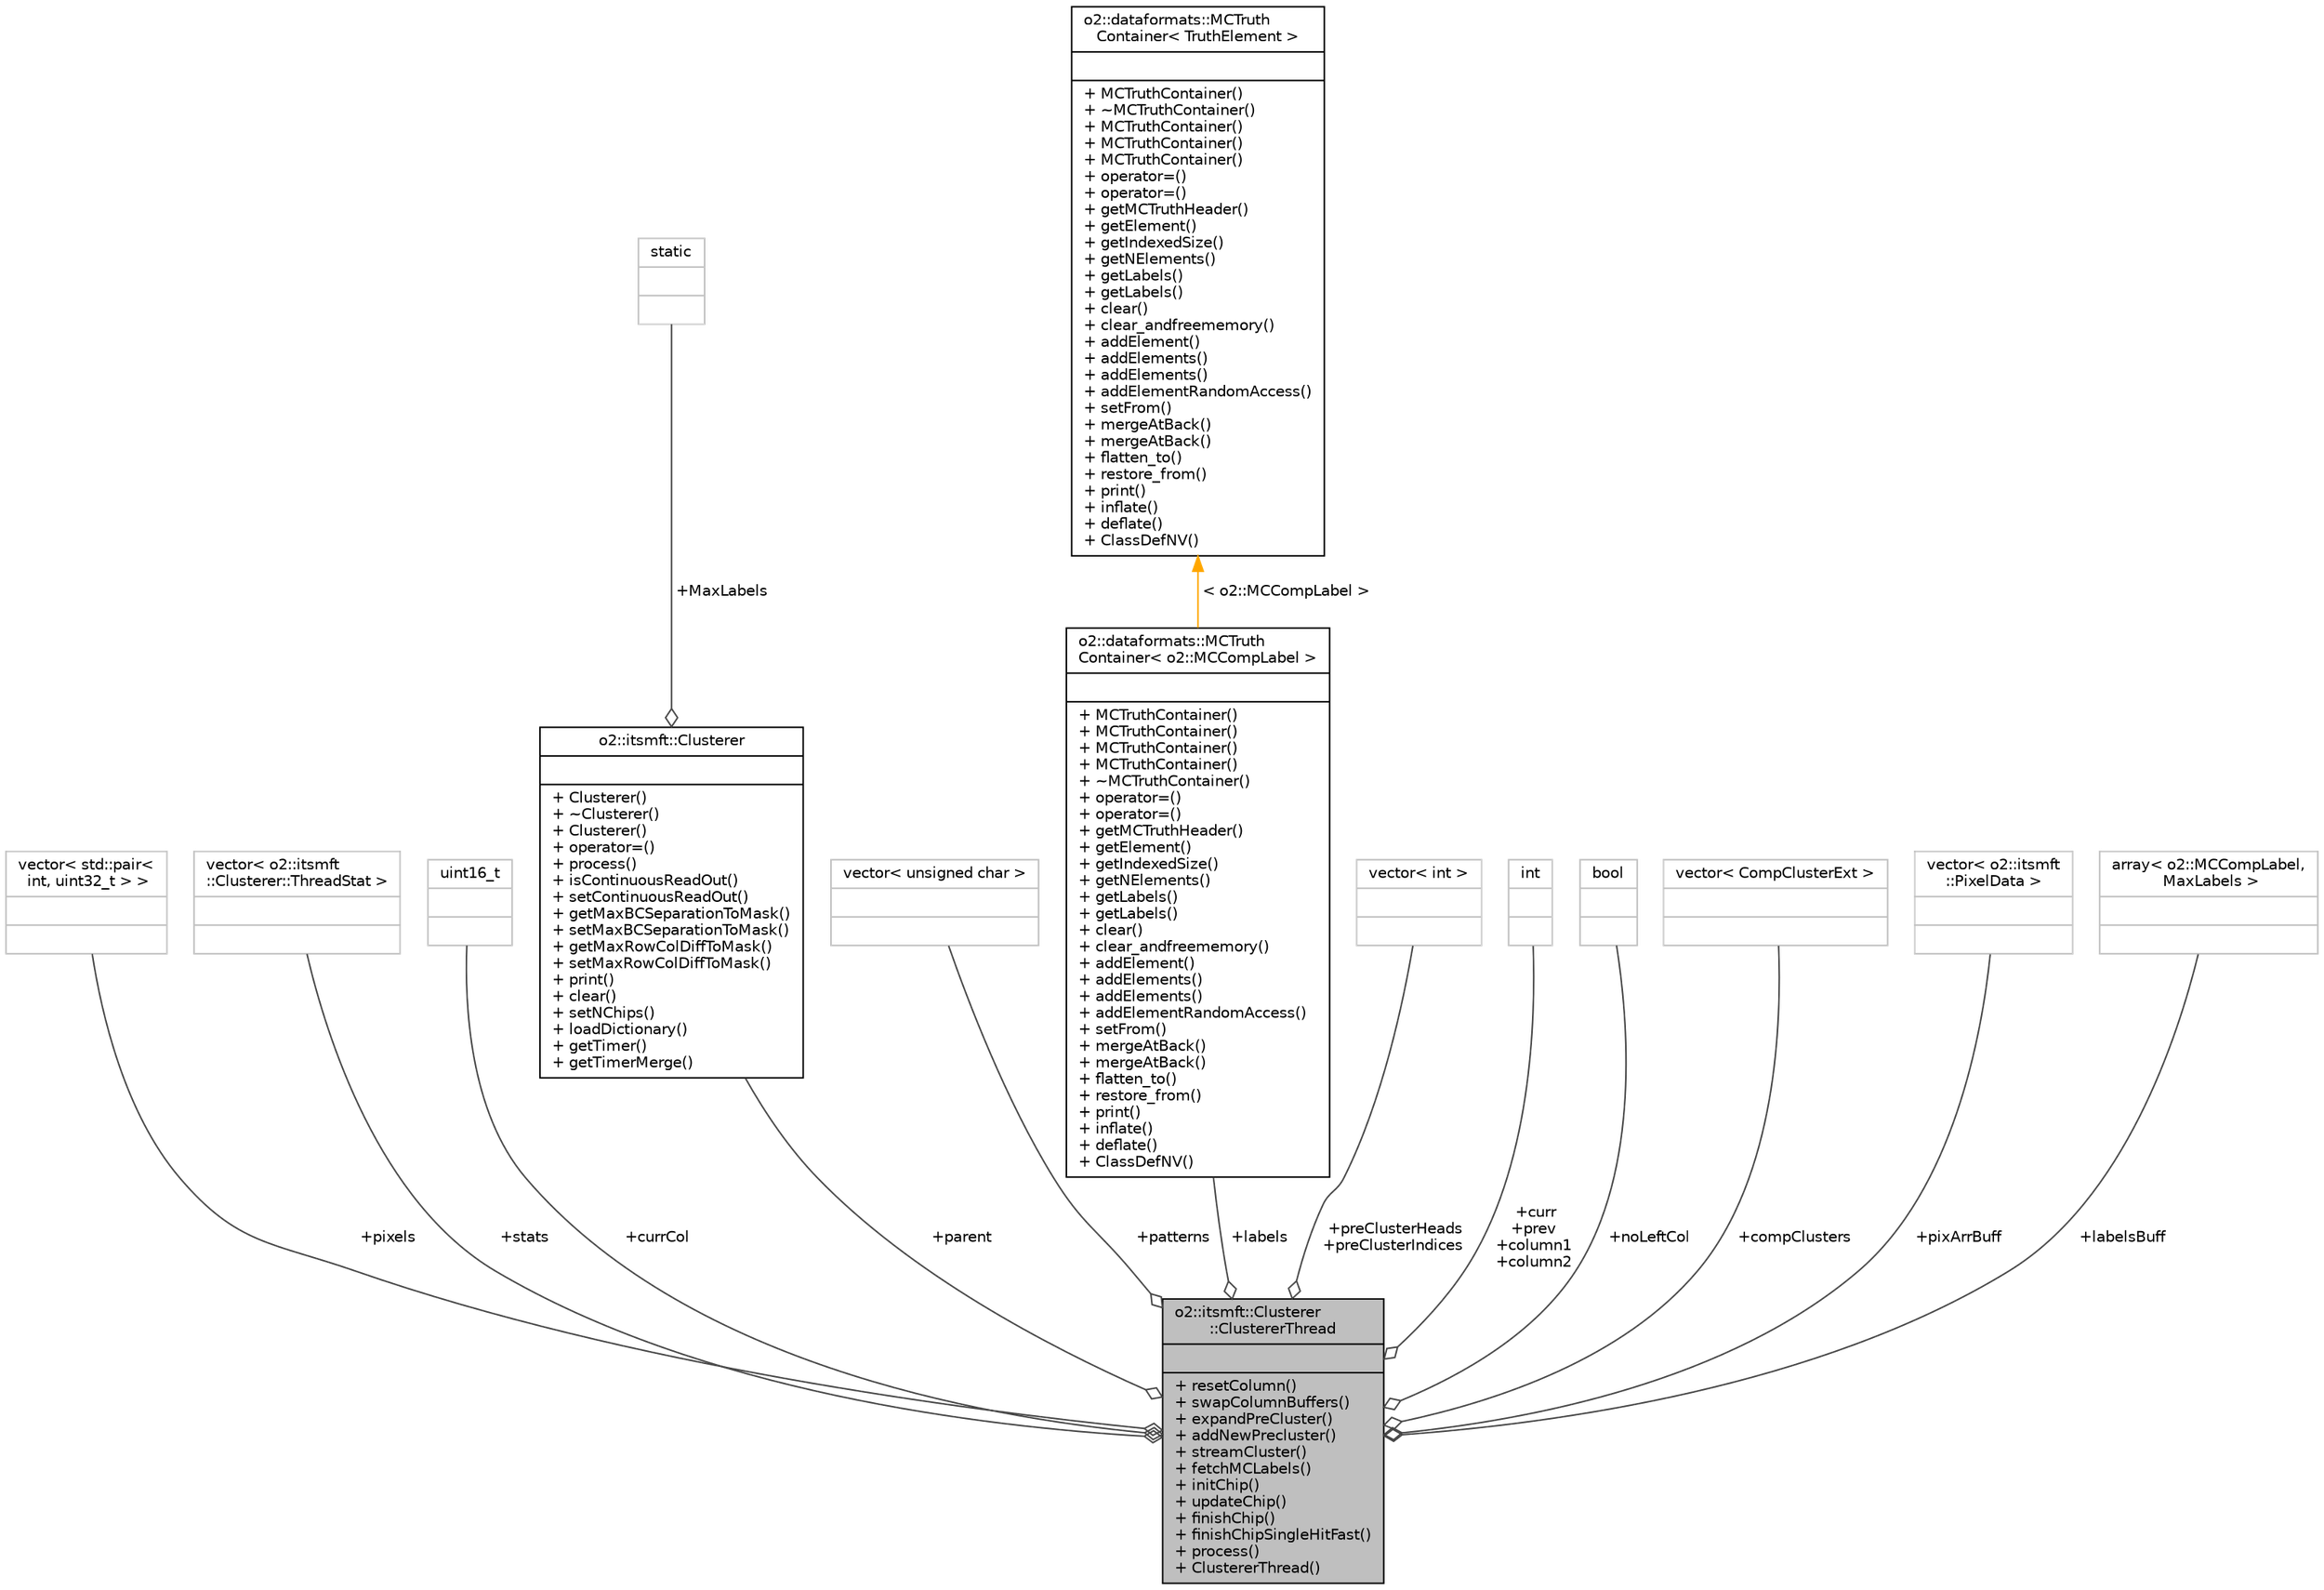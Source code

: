 digraph "o2::itsmft::Clusterer::ClustererThread"
{
 // INTERACTIVE_SVG=YES
  bgcolor="transparent";
  edge [fontname="Helvetica",fontsize="10",labelfontname="Helvetica",labelfontsize="10"];
  node [fontname="Helvetica",fontsize="10",shape=record];
  Node1 [label="{o2::itsmft::Clusterer\l::ClustererThread\n||+ resetColumn()\l+ swapColumnBuffers()\l+ expandPreCluster()\l+ addNewPrecluster()\l+ streamCluster()\l+ fetchMCLabels()\l+ initChip()\l+ updateChip()\l+ finishChip()\l+ finishChipSingleHitFast()\l+ process()\l+ ClustererThread()\l}",height=0.2,width=0.4,color="black", fillcolor="grey75", style="filled", fontcolor="black"];
  Node2 -> Node1 [color="grey25",fontsize="10",style="solid",label=" +pixels" ,arrowhead="odiamond",fontname="Helvetica"];
  Node2 [label="{vector\< std::pair\<\l int, uint32_t \> \>\n||}",height=0.2,width=0.4,color="grey75"];
  Node3 -> Node1 [color="grey25",fontsize="10",style="solid",label=" +stats" ,arrowhead="odiamond",fontname="Helvetica"];
  Node3 [label="{vector\< o2::itsmft\l::Clusterer::ThreadStat \>\n||}",height=0.2,width=0.4,color="grey75"];
  Node4 -> Node1 [color="grey25",fontsize="10",style="solid",label=" +currCol" ,arrowhead="odiamond",fontname="Helvetica"];
  Node4 [label="{uint16_t\n||}",height=0.2,width=0.4,color="grey75"];
  Node5 -> Node1 [color="grey25",fontsize="10",style="solid",label=" +parent" ,arrowhead="odiamond",fontname="Helvetica"];
  Node5 [label="{o2::itsmft::Clusterer\n||+ Clusterer()\l+ ~Clusterer()\l+ Clusterer()\l+ operator=()\l+ process()\l+ isContinuousReadOut()\l+ setContinuousReadOut()\l+ getMaxBCSeparationToMask()\l+ setMaxBCSeparationToMask()\l+ getMaxRowColDiffToMask()\l+ setMaxRowColDiffToMask()\l+ print()\l+ clear()\l+ setNChips()\l+ loadDictionary()\l+ getTimer()\l+ getTimerMerge()\l}",height=0.2,width=0.4,color="black",URL="$d5/db8/classo2_1_1itsmft_1_1Clusterer.html"];
  Node6 -> Node5 [color="grey25",fontsize="10",style="solid",label=" +MaxLabels" ,arrowhead="odiamond",fontname="Helvetica"];
  Node6 [label="{static\n||}",height=0.2,width=0.4,color="grey75"];
  Node7 -> Node1 [color="grey25",fontsize="10",style="solid",label=" +patterns" ,arrowhead="odiamond",fontname="Helvetica"];
  Node7 [label="{vector\< unsigned char \>\n||}",height=0.2,width=0.4,color="grey75"];
  Node8 -> Node1 [color="grey25",fontsize="10",style="solid",label=" +labels" ,arrowhead="odiamond",fontname="Helvetica"];
  Node8 [label="{o2::dataformats::MCTruth\lContainer\< o2::MCCompLabel \>\n||+ MCTruthContainer()\l+ MCTruthContainer()\l+ MCTruthContainer()\l+ MCTruthContainer()\l+ ~MCTruthContainer()\l+ operator=()\l+ operator=()\l+ getMCTruthHeader()\l+ getElement()\l+ getIndexedSize()\l+ getNElements()\l+ getLabels()\l+ getLabels()\l+ clear()\l+ clear_andfreememory()\l+ addElement()\l+ addElements()\l+ addElements()\l+ addElementRandomAccess()\l+ setFrom()\l+ mergeAtBack()\l+ mergeAtBack()\l+ flatten_to()\l+ restore_from()\l+ print()\l+ inflate()\l+ deflate()\l+ ClassDefNV()\l}",height=0.2,width=0.4,color="black",URL="$dc/daa/classo2_1_1dataformats_1_1MCTruthContainer.html"];
  Node9 -> Node8 [dir="back",color="orange",fontsize="10",style="solid",label=" \< o2::MCCompLabel \>" ,fontname="Helvetica"];
  Node9 [label="{o2::dataformats::MCTruth\lContainer\< TruthElement \>\n||+ MCTruthContainer()\l+ ~MCTruthContainer()\l+ MCTruthContainer()\l+ MCTruthContainer()\l+ MCTruthContainer()\l+ operator=()\l+ operator=()\l+ getMCTruthHeader()\l+ getElement()\l+ getIndexedSize()\l+ getNElements()\l+ getLabels()\l+ getLabels()\l+ clear()\l+ clear_andfreememory()\l+ addElement()\l+ addElements()\l+ addElements()\l+ addElementRandomAccess()\l+ setFrom()\l+ mergeAtBack()\l+ mergeAtBack()\l+ flatten_to()\l+ restore_from()\l+ print()\l+ inflate()\l+ deflate()\l+ ClassDefNV()\l}",height=0.2,width=0.4,color="black",URL="$dc/daa/classo2_1_1dataformats_1_1MCTruthContainer.html",tooltip="A container to hold and manage MC truth information/labels. "];
  Node10 -> Node1 [color="grey25",fontsize="10",style="solid",label=" +preClusterHeads\n+preClusterIndices" ,arrowhead="odiamond",fontname="Helvetica"];
  Node10 [label="{vector\< int \>\n||}",height=0.2,width=0.4,color="grey75"];
  Node11 -> Node1 [color="grey25",fontsize="10",style="solid",label=" +curr\n+prev\n+column1\n+column2" ,arrowhead="odiamond",fontname="Helvetica"];
  Node11 [label="{int\n||}",height=0.2,width=0.4,color="grey75"];
  Node12 -> Node1 [color="grey25",fontsize="10",style="solid",label=" +noLeftCol" ,arrowhead="odiamond",fontname="Helvetica"];
  Node12 [label="{bool\n||}",height=0.2,width=0.4,color="grey75"];
  Node13 -> Node1 [color="grey25",fontsize="10",style="solid",label=" +compClusters" ,arrowhead="odiamond",fontname="Helvetica"];
  Node13 [label="{vector\< CompClusterExt \>\n||}",height=0.2,width=0.4,color="grey75"];
  Node14 -> Node1 [color="grey25",fontsize="10",style="solid",label=" +pixArrBuff" ,arrowhead="odiamond",fontname="Helvetica"];
  Node14 [label="{vector\< o2::itsmft\l::PixelData \>\n||}",height=0.2,width=0.4,color="grey75"];
  Node15 -> Node1 [color="grey25",fontsize="10",style="solid",label=" +labelsBuff" ,arrowhead="odiamond",fontname="Helvetica"];
  Node15 [label="{array\< o2::MCCompLabel,\l MaxLabels \>\n||}",height=0.2,width=0.4,color="grey75"];
}
